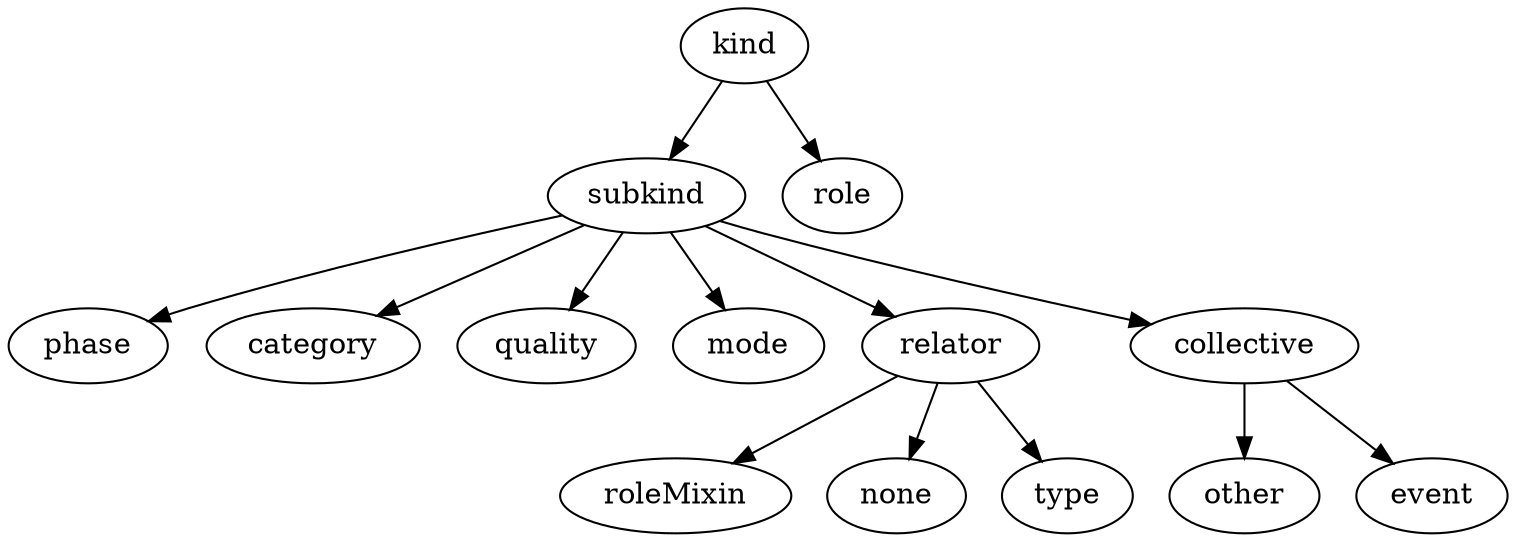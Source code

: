 strict digraph  {
kind;
subkind;
role;
phase;
category;
quality;
mode;
relator;
collective;
roleMixin;
none;
type;
other;
event;
kind -> subkind;
kind -> role;
subkind -> phase;
subkind -> category;
subkind -> quality;
subkind -> mode;
subkind -> relator;
subkind -> collective;
relator -> roleMixin;
relator -> none;
relator -> type;
collective -> other;
collective -> event;
}
